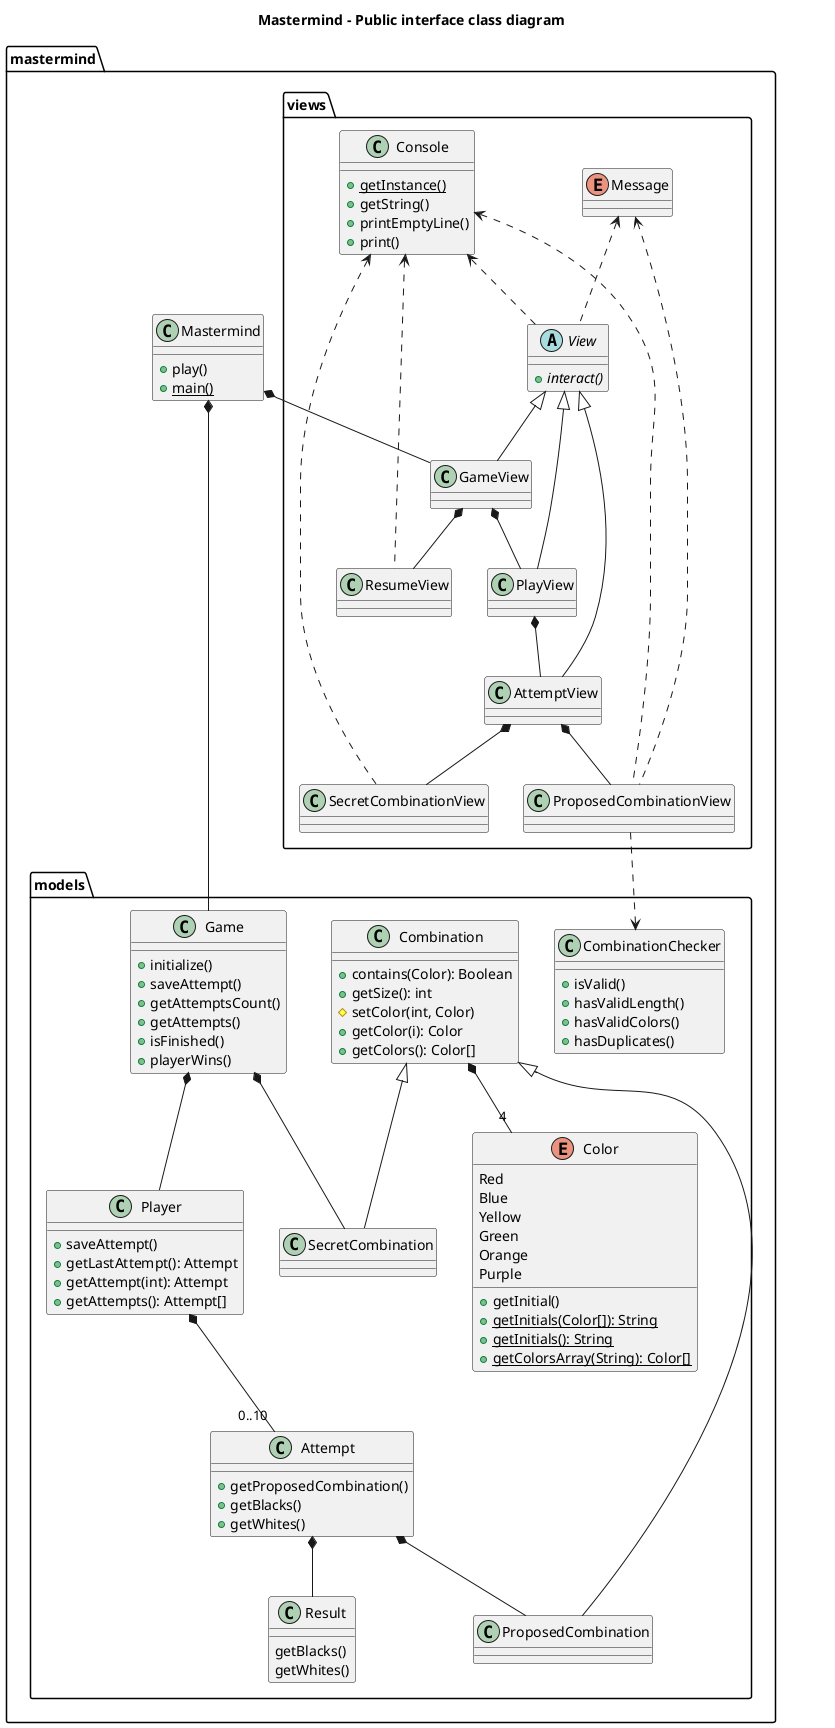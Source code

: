 @startuml

title Mastermind - Public interface class diagram

package mastermind{

    class Mastermind {
        +play()
        +{static} main()
    }
    
    package mastermind.models {
        Mastermind *-- Game
        
        class Game {
            +initialize()
            +saveAttempt()
            +getAttemptsCount()
            +getAttempts()
            +isFinished()
            +playerWins()
        }
        Game *-- SecretCombination
        Game *-- Player
        
        class Combination{
            +contains(Color): Boolean
            +getSize(): int
            #setColor(int, Color)
            +getColor(i): Color
            +getColors(): Color[]
        }
        Combination *-- "4" Color
        Combination <|-- SecretCombination
        Combination <|-- ProposedCombination
        
        class Attempt {
            +getProposedCombination()
            +getBlacks()
            +getWhites()
        }
        Attempt *-- ProposedCombination
        Attempt *-- Result
        
        class Result {
            getBlacks()
            getWhites()
        }
        
        class Player {
            +saveAttempt()
            +getLastAttempt(): Attempt
            +getAttempt(int): Attempt
            +getAttempts(): Attempt[]
        }
        Player *-- "0..10"Attempt
        
        Enum Color {
            Red
            Blue
            Yellow
            Green
            Orange
            Purple
            +getInitial()
            +{static}getInitials(Color[]): String
            +{static}getInitials(): String
            +{static}getColorsArray(String): Color[]
        }
        
        class CombinationChecker{
            +isValid()
            +hasValidLength()
            +hasValidColors()
            +hasDuplicates()
        }
    }
    
    package mastermind.views {
        Mastermind *-- GameView
        
        abstract class View {
            +{abstract}interact()
        }
        View <|-- GameView
        View <|-- PlayView
        View <|-- AttemptView
        
        class GameView{}
        GameView *-- PlayView
        GameView *-- ResumeView
        
        class PlayView{}
        PlayView *-- AttemptView
        
        class AttemptView{}
        AttemptView *-- ProposedCombinationView
        AttemptView *-- SecretCombinationView
        
        class ProposedCombinationView{}
        ProposedCombinationView ..> CombinationChecker
        
        enum Message{}
        Message <.. ProposedCombinationView
        Message <.. View
        
        class Console {
            +{static}getInstance()
            +getString()
            +printEmptyLine()
            +print()
        }
        Console <.. View
        Console <.. ProposedCombinationView
        Console <.. SecretCombinationView
        Console <.. ResumeView
    }
}
@enduml
